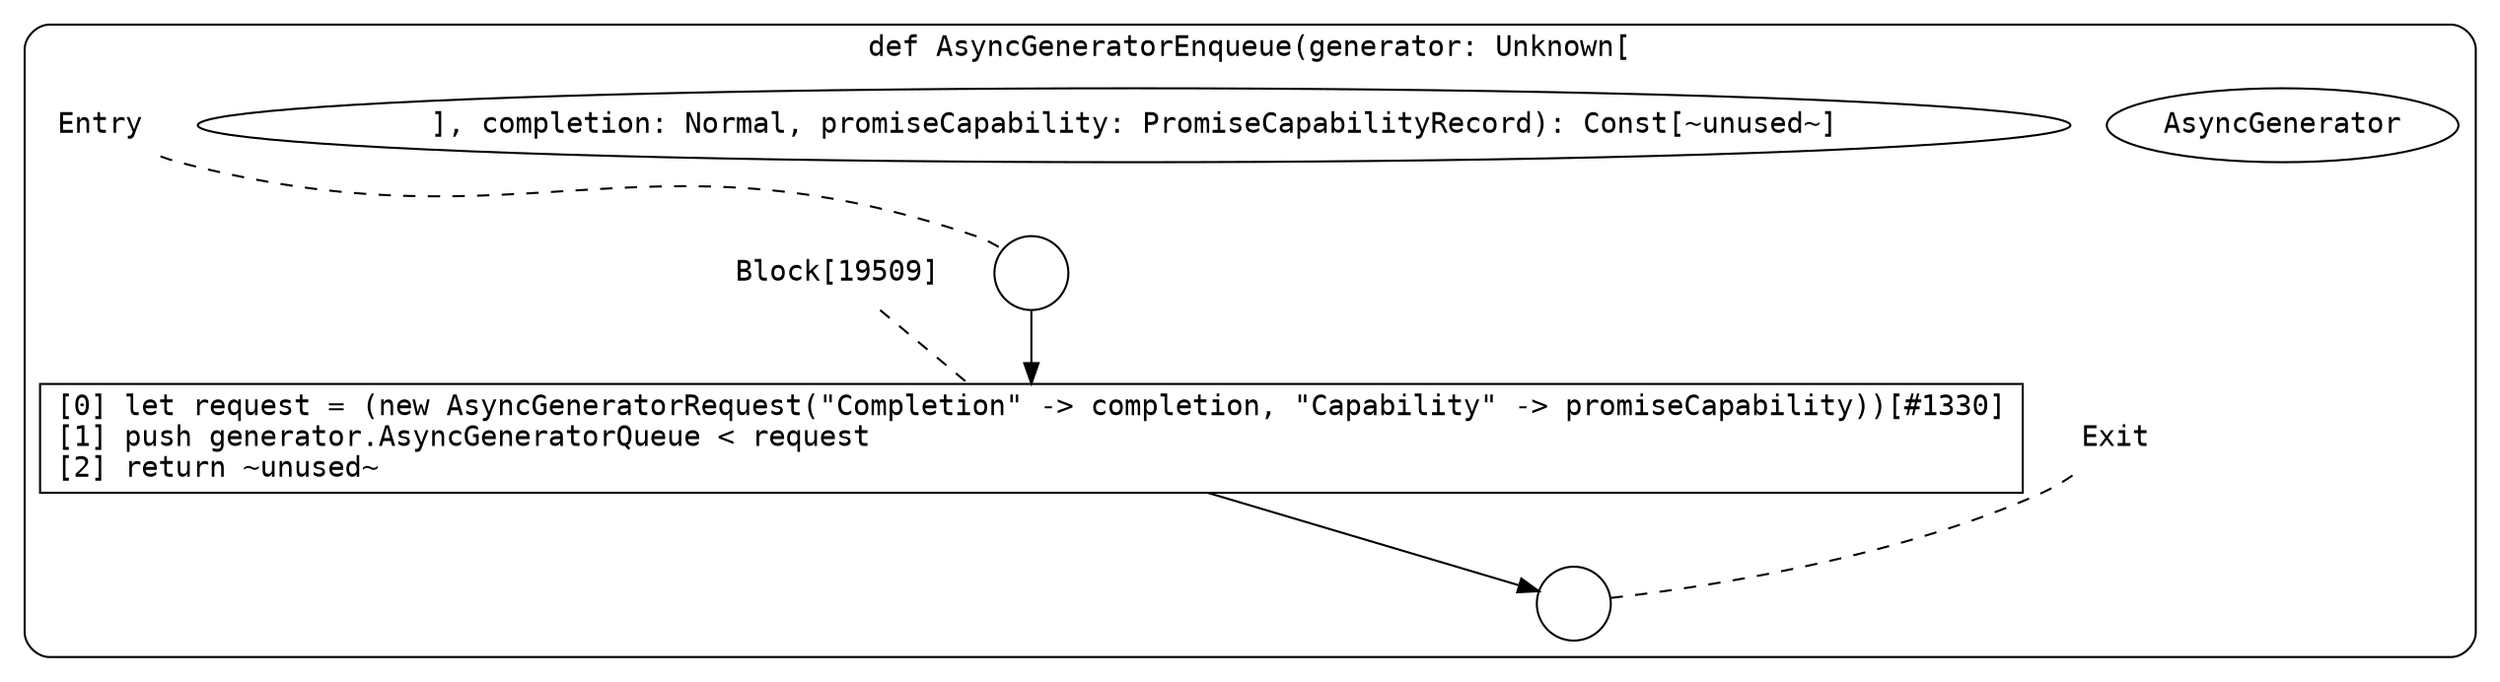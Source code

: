 digraph {
  graph [fontname = "Consolas"]
  node [fontname = "Consolas"]
  edge [fontname = "Consolas"]
  subgraph cluster2629 {
    label = "def AsyncGeneratorEnqueue(generator: Unknown["AsyncGenerator"], completion: Normal, promiseCapability: PromiseCapabilityRecord): Const[~unused~]"
    style = rounded
    cluster2629_entry_name [shape=none, label=<<font color="black">Entry</font>>]
    cluster2629_entry_name -> cluster2629_entry [arrowhead=none, color="black", style=dashed]
    cluster2629_entry [shape=circle label=" " color="black" fillcolor="white" style=filled]
    cluster2629_entry -> node19509 [color="black"]
    cluster2629_exit_name [shape=none, label=<<font color="black">Exit</font>>]
    cluster2629_exit_name -> cluster2629_exit [arrowhead=none, color="black", style=dashed]
    cluster2629_exit [shape=circle label=" " color="black" fillcolor="white" style=filled]
    node19509_name [shape=none, label=<<font color="black">Block[19509]</font>>]
    node19509_name -> node19509 [arrowhead=none, color="black", style=dashed]
    node19509 [shape=box, label=<<font color="black">[0] let request = (new AsyncGeneratorRequest(&quot;Completion&quot; -&gt; completion, &quot;Capability&quot; -&gt; promiseCapability))[#1330]<BR ALIGN="LEFT"/>[1] push generator.AsyncGeneratorQueue &lt; request<BR ALIGN="LEFT"/>[2] return ~unused~<BR ALIGN="LEFT"/></font>> color="black" fillcolor="white", style=filled]
    node19509 -> cluster2629_exit [color="black"]
  }
}